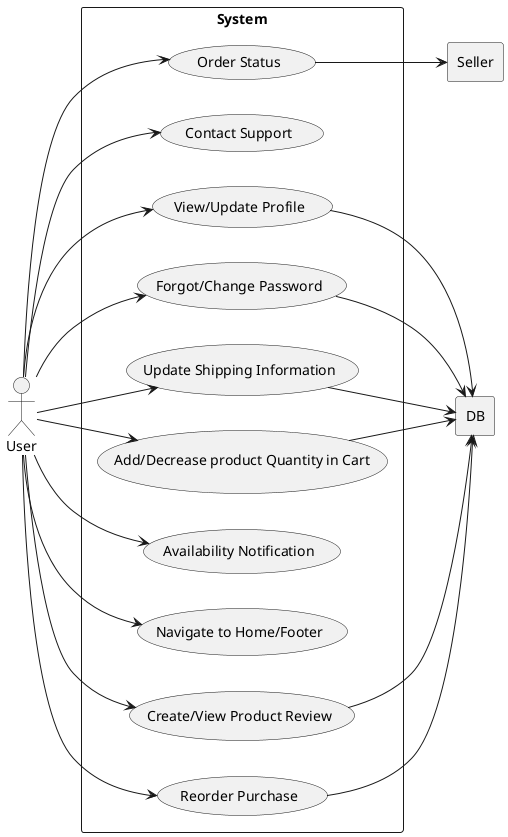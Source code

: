 @startuml US-11, US-12, US-14, US-15, US-16, US-17, US-18, US-19, US-20, US-21, US-22, US-24, US-25, US-26
left to right direction
actor User
actor DB
actor Seller

rectangle System {
  usecase "Order Status" as U1
  usecase "Contact Support" as U2
  usecase "View/Update Profile" as U3
  usecase "Forgot/Change Password" as U4
  usecase "Update Shipping Information" as U5
  usecase "Add/Decrease product Quantity in Cart" as U6
  usecase "Availability Notification" as U7
  usecase "Navigate to Home/Footer" as U8
  usecase "Create/View Product Review" as U9
  usecase "Reorder Purchase" as U10



  
  

}

rectangle DB {
   
}

rectangle Seller {
   
}

User --> U1
U1 --> Seller
User --> U2
User --> U3
U3 --> DB
User --> U4
U4 --> DB
User --> U5
U5 --> DB
User --> U6
U6 --> DB
User --> U7
User --> U8
User --> U9
U9 --> DB
User --> U10
U10 --> DB



@enduml